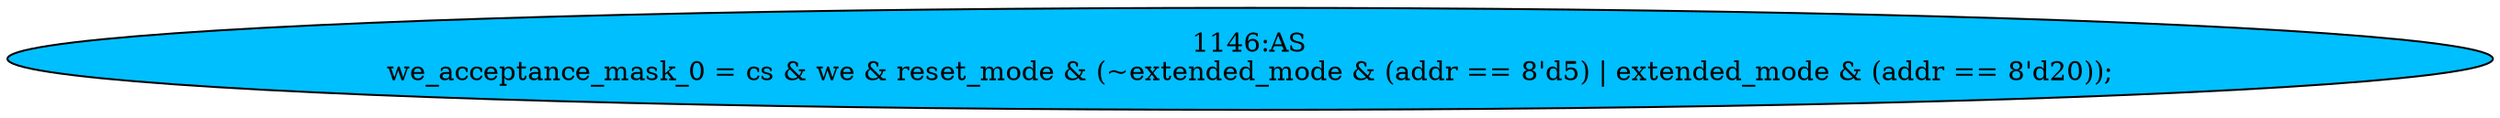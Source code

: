 strict digraph "" {
	node [label="\N"];
	"1146:AS"	 [ast="<pyverilog.vparser.ast.Assign object at 0x7fd7734d5690>",
		def_var="['we_acceptance_mask_0']",
		fillcolor=deepskyblue,
		label="1146:AS
we_acceptance_mask_0 = cs & we & reset_mode & (~extended_mode & (addr == 8'd5) | extended_mode & (addr == 8'd20));",
		statements="[]",
		style=filled,
		typ=Assign,
		use_var="['cs', 'we', 'reset_mode', 'extended_mode', 'addr', 'extended_mode', 'addr']"];
}
